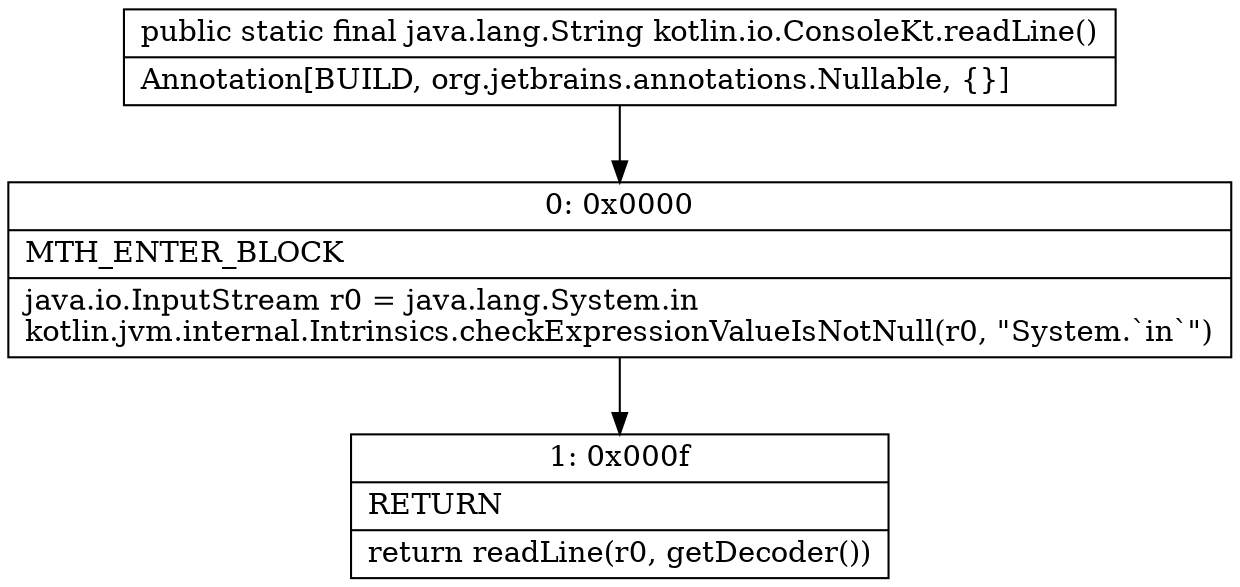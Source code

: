 digraph "CFG forkotlin.io.ConsoleKt.readLine()Ljava\/lang\/String;" {
Node_0 [shape=record,label="{0\:\ 0x0000|MTH_ENTER_BLOCK\l|java.io.InputStream r0 = java.lang.System.in\lkotlin.jvm.internal.Intrinsics.checkExpressionValueIsNotNull(r0, \"System.`in`\")\l}"];
Node_1 [shape=record,label="{1\:\ 0x000f|RETURN\l|return readLine(r0, getDecoder())\l}"];
MethodNode[shape=record,label="{public static final java.lang.String kotlin.io.ConsoleKt.readLine()  | Annotation[BUILD, org.jetbrains.annotations.Nullable, \{\}]\l}"];
MethodNode -> Node_0;
Node_0 -> Node_1;
}


